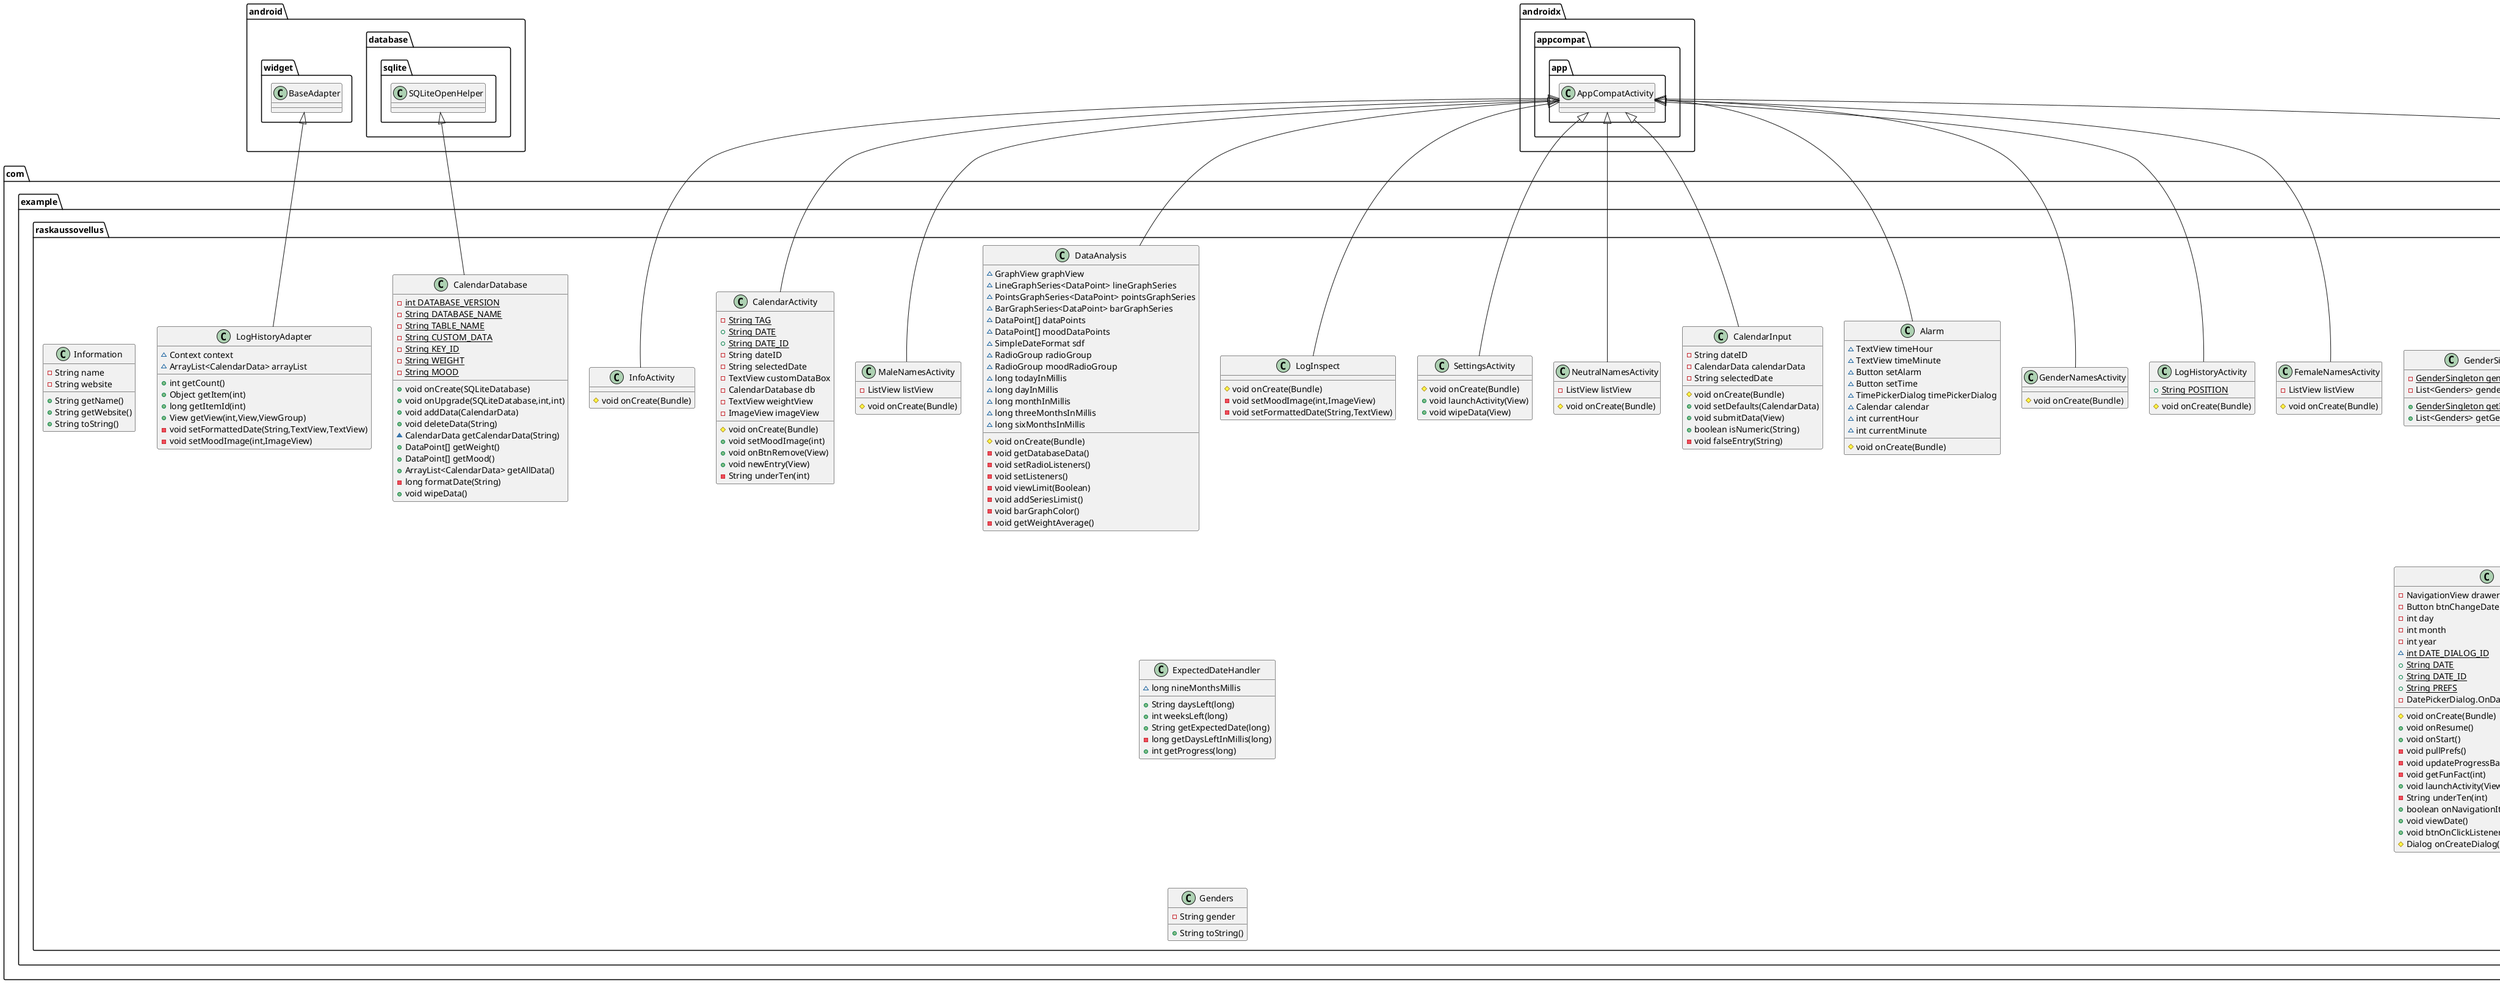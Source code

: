 @startuml
class com.example.raskaussovellus.Information {
- String name
- String website
+ String getName()
+ String getWebsite()
+ String toString()
}
class com.example.raskaussovellus.CalendarDatabase {
- {static} int DATABASE_VERSION
- {static} String DATABASE_NAME
- {static} String TABLE_NAME
- {static} String CUSTOM_DATA
- {static} String KEY_ID
- {static} String WEIGHT
- {static} String MOOD
+ void onCreate(SQLiteDatabase)
+ void onUpgrade(SQLiteDatabase,int,int)
+ void addData(CalendarData)
+ void deleteData(String)
~ CalendarData getCalendarData(String)
+ DataPoint[] getWeight()
+ DataPoint[] getMood()
+ ArrayList<CalendarData> getAllData()
- long formatDate(String)
+ void wipeData()
}
class com.example.raskaussovellus.SettingsActivity {
# void onCreate(Bundle)
+ void launchActivity(View)
+ void wipeData(View)
}
class com.example.raskaussovellus.GenderSingleton {
- {static} GenderSingleton genderInstance
- List<Genders> genders
+ {static} GenderSingleton getInstanceGender()
+ List<Genders> getGenders()
}
class com.example.raskaussovellus.MainActivity {
- NavigationView drawer
- Button btnChangeDate
- int day
- int month
- int year
~ {static} int DATE_DIALOG_ID
+ {static} String DATE
+ {static} String DATE_ID
+ {static} String PREFS
- DatePickerDialog.OnDateSetListener datePickerListener
# void onCreate(Bundle)
+ void onResume()
+ void onStart()
- void pullPrefs()
- void updateProgressBar(int)
- void getFunFact(int)
+ void launchActivity(View)
- String underTen(int)
+ boolean onNavigationItemSelected(MenuItem)
+ void viewDate()
+ void btnOnClickListener()
# Dialog onCreateDialog(int)
}
class com.example.raskaussovellus.LogInspect {
# void onCreate(Bundle)
- void setMoodImage(int,ImageView)
- void setFormattedDate(String,TextView)
}
class com.example.raskaussovellus.DataAnalysis {
~ GraphView graphView
~ LineGraphSeries<DataPoint> lineGraphSeries
~ PointsGraphSeries<DataPoint> pointsGraphSeries
~ BarGraphSeries<DataPoint> barGraphSeries
~ DataPoint[] dataPoints
~ DataPoint[] moodDataPoints
~ SimpleDateFormat sdf
~ RadioGroup radioGroup
~ RadioGroup moodRadioGroup
~ long todayInMillis
~ long dayInMillis
~ long monthInMillis
~ long threeMonthsInMillis
~ long sixMonthsInMillis
# void onCreate(Bundle)
- void getDatabaseData()
- void setRadioListeners()
- void setListeners()
- void viewLimit(Boolean)
- void addSeriesLimist()
- void barGraphColor()
- void getWeightAverage()
}
class com.example.raskaussovellus.Link {
- List<Information> information
- {static} Link ourInstance
+ {static} Link getInstance()
+ List<Information> getLink()
}
class com.example.raskaussovellus.MaleNamesActivity {
- ListView listView
# void onCreate(Bundle)
}
class com.example.raskaussovellus.CalendarActivity {
- {static} String TAG
+ {static} String DATE
+ {static} String DATE_ID
- String dateID
- String selectedDate
- TextView customDataBox
- CalendarDatabase db
- TextView weightView
- ImageView imageView
# void onCreate(Bundle)
+ void setMoodImage(int)
+ void onBtnRemove(View)
+ void newEntry(View)
- String underTen(int)
}
class com.example.raskaussovellus.InfoActivity {
# void onCreate(Bundle)
}
class com.example.raskaussovellus.ExpectedDateHandler {
~ long nineMonthsMillis
+ String daysLeft(long)
+ int weeksLeft(long)
+ String getExpectedDate(long)
- long getDaysLeftInMillis(long)
+ int getProgress(long)
}
class com.example.raskaussovellus.FemaleNamesActivity {
- ListView listView
# void onCreate(Bundle)
}
class com.example.raskaussovellus.LogHistoryAdapter {
~ Context context
~ ArrayList<CalendarData> arrayList
+ int getCount()
+ Object getItem(int)
+ long getItemId(int)
+ View getView(int,View,ViewGroup)
- void setFormattedDate(String,TextView,TextView)
- void setMoodImage(int,ImageView)
}
class com.example.raskaussovellus.FunFacts {
+ String getFact(int)
- String topArray(int)
- String bottomArray(int)
}
class com.example.raskaussovellus.LogHistoryActivity {
+ {static} String POSITION
# void onCreate(Bundle)
}
class com.example.raskaussovellus.GenderNamesActivity {
# void onCreate(Bundle)
}
class com.example.raskaussovellus.Alarm {
~ TextView timeHour
~ TextView timeMinute
~ Button setAlarm
~ Button setTime
~ TimePickerDialog timePickerDialog
~ Calendar calendar
~ int currentHour
~ int currentMinute
# void onCreate(Bundle)
}
class com.example.raskaussovellus.CalendarData {
- String customData
- String dateID
- double weight
- int mood
+ void setCustomData(String)
+ void setDateID(String)
+ void setWeight(float)
+ void setMood(int)
+ double getWeight()
+ String getCustomData()
+ String getDateID()
+ int getMood()
}
class com.example.raskaussovellus.CalendarInput {
- String dateID
- CalendarData calendarData
- String selectedDate
# void onCreate(Bundle)
+ void setDefaults(CalendarData)
+ void submitData(View)
+ boolean isNumeric(String)
- void falseEntry(String)
}
class com.example.raskaussovellus.NeutralNamesActivity {
- ListView listView
# void onCreate(Bundle)
}
class com.example.raskaussovellus.Genders {
- String gender
+ String toString()
}


android.database.sqlite.SQLiteOpenHelper <|-- com.example.raskaussovellus.CalendarDatabase
androidx.appcompat.app.AppCompatActivity <|-- com.example.raskaussovellus.SettingsActivity
com.example.raskaussovellus.OnNavigationItemSelectedListener <|.. com.example.raskaussovellus.MainActivity
androidx.appcompat.app.AppCompatActivity <|-- com.example.raskaussovellus.MainActivity
androidx.appcompat.app.AppCompatActivity <|-- com.example.raskaussovellus.LogInspect
androidx.appcompat.app.AppCompatActivity <|-- com.example.raskaussovellus.DataAnalysis
androidx.appcompat.app.AppCompatActivity <|-- com.example.raskaussovellus.MaleNamesActivity
androidx.appcompat.app.AppCompatActivity <|-- com.example.raskaussovellus.CalendarActivity
androidx.appcompat.app.AppCompatActivity <|-- com.example.raskaussovellus.InfoActivity
androidx.appcompat.app.AppCompatActivity <|-- com.example.raskaussovellus.FemaleNamesActivity
android.widget.BaseAdapter <|-- com.example.raskaussovellus.LogHistoryAdapter
androidx.appcompat.app.AppCompatActivity <|-- com.example.raskaussovellus.LogHistoryActivity
androidx.appcompat.app.AppCompatActivity <|-- com.example.raskaussovellus.GenderNamesActivity
androidx.appcompat.app.AppCompatActivity <|-- com.example.raskaussovellus.Alarm
androidx.appcompat.app.AppCompatActivity <|-- com.example.raskaussovellus.CalendarInput
androidx.appcompat.app.AppCompatActivity <|-- com.example.raskaussovellus.NeutralNamesActivity
@enduml